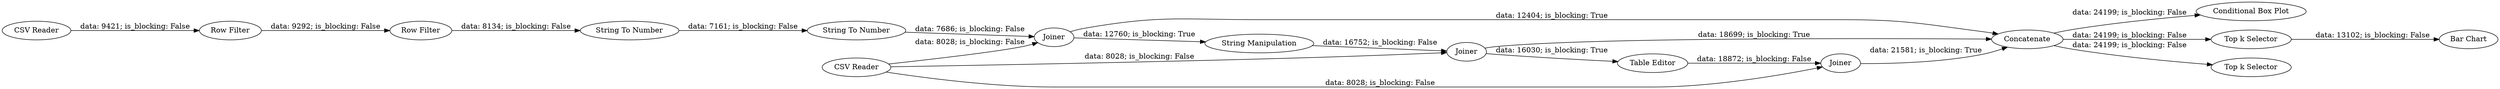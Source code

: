 digraph {
	"4160565982825255709_10" [label="Table Editor"]
	"4160565982825255709_4" [label="String To Number"]
	"4160565982825255709_5" [label="String To Number"]
	"4160565982825255709_11" [label=Joiner]
	"4160565982825255709_13" [label="Conditional Box Plot"]
	"4160565982825255709_3" [label="Row Filter"]
	"4160565982825255709_14" [label="Bar Chart"]
	"4160565982825255709_8" [label="String Manipulation"]
	"4160565982825255709_9" [label=Joiner]
	"4160565982825255709_16" [label="Top k Selector"]
	"4160565982825255709_1" [label="CSV Reader"]
	"4160565982825255709_7" [label=Joiner]
	"4160565982825255709_2" [label="Row Filter"]
	"4160565982825255709_6" [label="CSV Reader"]
	"4160565982825255709_12" [label=Concatenate]
	"4160565982825255709_15" [label="Top k Selector"]
	"4160565982825255709_8" -> "4160565982825255709_9" [label="data: 16752; is_blocking: False"]
	"4160565982825255709_6" -> "4160565982825255709_9" [label="data: 8028; is_blocking: False"]
	"4160565982825255709_12" -> "4160565982825255709_16" [label="data: 24199; is_blocking: False"]
	"4160565982825255709_9" -> "4160565982825255709_12" [label="data: 18699; is_blocking: True"]
	"4160565982825255709_10" -> "4160565982825255709_11" [label="data: 18872; is_blocking: False"]
	"4160565982825255709_11" -> "4160565982825255709_12" [label="data: 21581; is_blocking: True"]
	"4160565982825255709_12" -> "4160565982825255709_15" [label="data: 24199; is_blocking: False"]
	"4160565982825255709_9" -> "4160565982825255709_10" [label="data: 16030; is_blocking: True"]
	"4160565982825255709_1" -> "4160565982825255709_3" [label="data: 9421; is_blocking: False"]
	"4160565982825255709_16" -> "4160565982825255709_14" [label="data: 13102; is_blocking: False"]
	"4160565982825255709_6" -> "4160565982825255709_11" [label="data: 8028; is_blocking: False"]
	"4160565982825255709_6" -> "4160565982825255709_7" [label="data: 8028; is_blocking: False"]
	"4160565982825255709_4" -> "4160565982825255709_5" [label="data: 7161; is_blocking: False"]
	"4160565982825255709_3" -> "4160565982825255709_2" [label="data: 9292; is_blocking: False"]
	"4160565982825255709_12" -> "4160565982825255709_13" [label="data: 24199; is_blocking: False"]
	"4160565982825255709_7" -> "4160565982825255709_12" [label="data: 12404; is_blocking: True"]
	"4160565982825255709_5" -> "4160565982825255709_7" [label="data: 7686; is_blocking: False"]
	"4160565982825255709_7" -> "4160565982825255709_8" [label="data: 12760; is_blocking: True"]
	"4160565982825255709_2" -> "4160565982825255709_4" [label="data: 8134; is_blocking: False"]
	rankdir=LR
}
